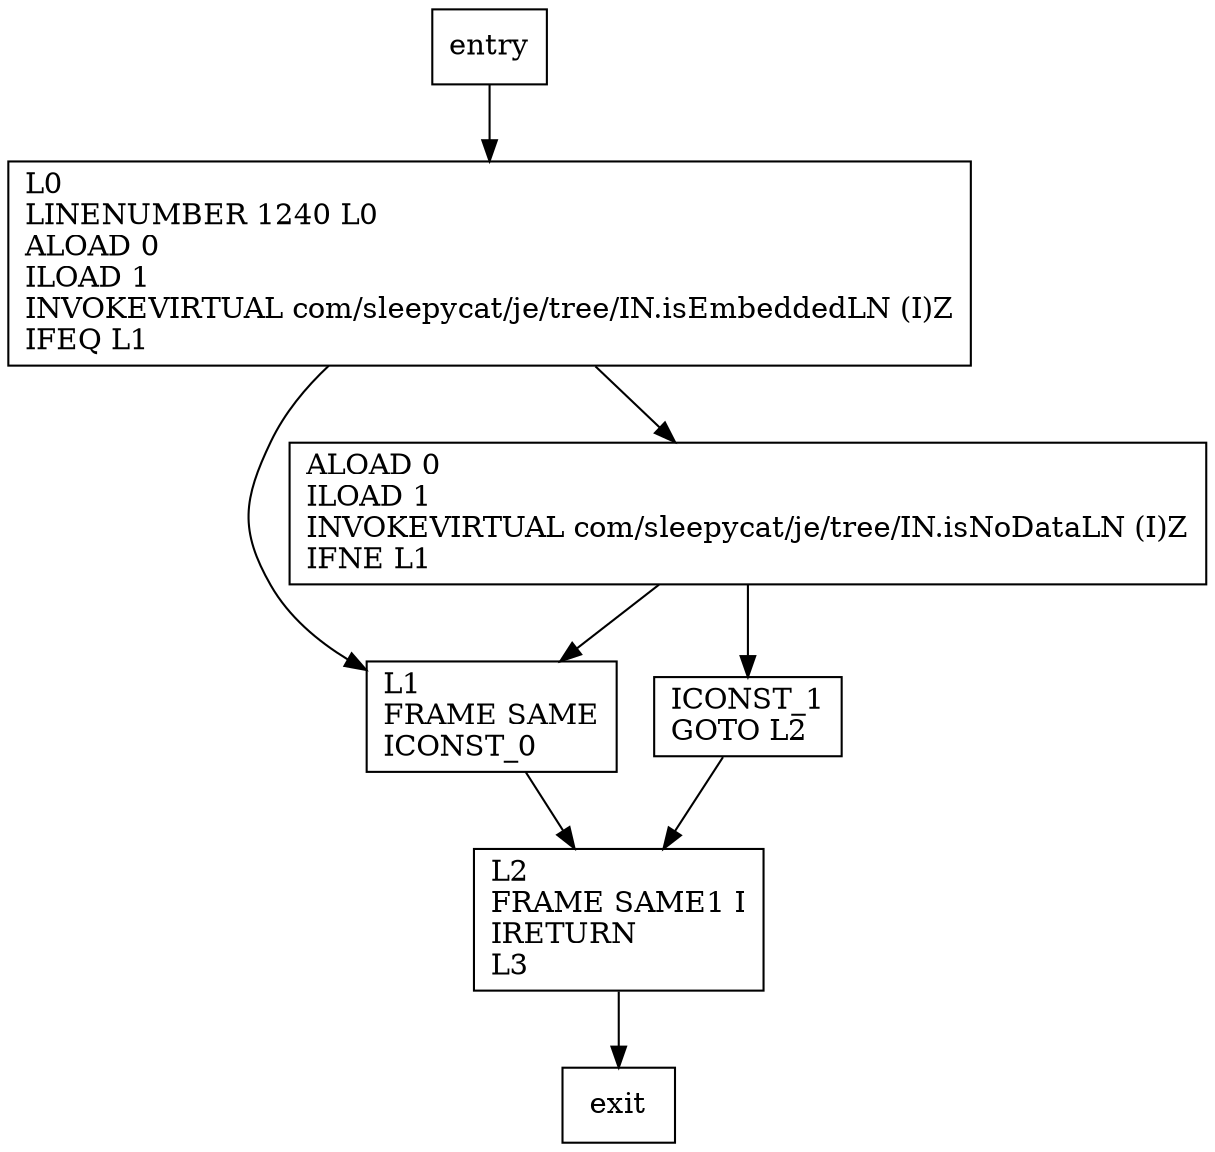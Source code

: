 digraph haveEmbeddedData {
node [shape=record];
2011496421 [label="L0\lLINENUMBER 1240 L0\lALOAD 0\lILOAD 1\lINVOKEVIRTUAL com/sleepycat/je/tree/IN.isEmbeddedLN (I)Z\lIFEQ L1\l"];
1281769434 [label="L1\lFRAME SAME\lICONST_0\l"];
1505720819 [label="ALOAD 0\lILOAD 1\lINVOKEVIRTUAL com/sleepycat/je/tree/IN.isNoDataLN (I)Z\lIFNE L1\l"];
15848947 [label="ICONST_1\lGOTO L2\l"];
1354373599 [label="L2\lFRAME SAME1 I\lIRETURN\lL3\l"];
entry;
exit;
2011496421 -> 1281769434;
2011496421 -> 1505720819;
entry -> 2011496421;
1281769434 -> 1354373599;
1505720819 -> 1281769434;
1505720819 -> 15848947;
15848947 -> 1354373599;
1354373599 -> exit;
}
